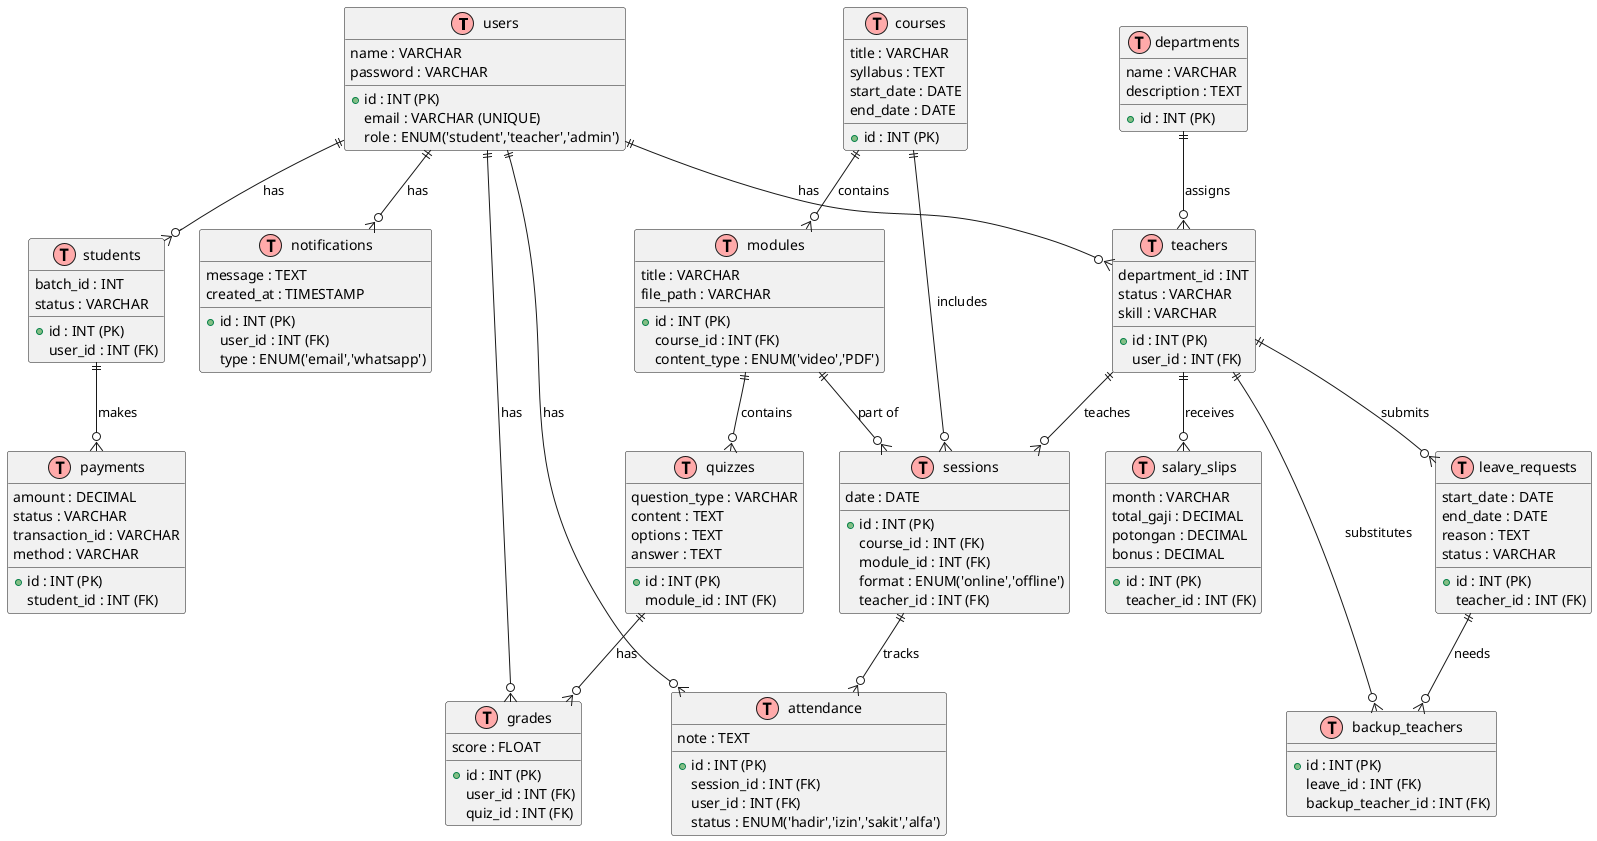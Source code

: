 @startuml
!define table(x) class x << (T,#FFAAAA) >>

' Users
table(users) {
  +id : INT (PK)
  name : VARCHAR
  email : VARCHAR (UNIQUE)
  password : VARCHAR
  role : ENUM('student','teacher','admin')
}

' Students
table(students) {
  +id : INT (PK)
  user_id : INT (FK)
  batch_id : INT
  status : VARCHAR
}

' Teachers
table(teachers) {
  +id : INT (PK)
  user_id : INT (FK)
  department_id : INT
  status : VARCHAR
  skill : VARCHAR
}

' Departments
table(departments) {
  +id : INT (PK)
  name : VARCHAR
  description : TEXT
}

' Courses
table(courses) {
  +id : INT (PK)
  title : VARCHAR
  syllabus : TEXT
  start_date : DATE
  end_date : DATE
}

' Modules
table(modules) {
  +id : INT (PK)
  course_id : INT (FK)
  title : VARCHAR
  content_type : ENUM('video','PDF')
  file_path : VARCHAR
}

' Sessions
table(sessions) {
  +id : INT (PK)
  course_id : INT (FK)
  module_id : INT (FK)
  date : DATE
  format : ENUM('online','offline')
  teacher_id : INT (FK)
}

' Attendance
table(attendance) {
  +id : INT (PK)
  session_id : INT (FK)
  user_id : INT (FK)
  status : ENUM('hadir','izin','sakit','alfa')
  note : TEXT
}

' Quizzes
table(quizzes) {
  +id : INT (PK)
  module_id : INT (FK)
  question_type : VARCHAR
  content : TEXT
  options : TEXT
  answer : TEXT
}

' Grades
table(grades) {
  +id : INT (PK)
  user_id : INT (FK)
  quiz_id : INT (FK)
  score : FLOAT
}

' Leave Requests
table(leave_requests) {
  +id : INT (PK)
  teacher_id : INT (FK)
  start_date : DATE
  end_date : DATE
  reason : TEXT
  status : VARCHAR
}

' Backup Teachers
table(backup_teachers) {
  +id : INT (PK)
  leave_id : INT (FK)
  backup_teacher_id : INT (FK)
}

' Salary Slips
table(salary_slips) {
  +id : INT (PK)
  teacher_id : INT (FK)
  month : VARCHAR
  total_gaji : DECIMAL
  potongan : DECIMAL
  bonus : DECIMAL
}

' Payments
table(payments) {
  +id : INT (PK)
  student_id : INT (FK)
  amount : DECIMAL
  status : VARCHAR
  transaction_id : VARCHAR
  method : VARCHAR
}

' Notifications
table(notifications) {
  +id : INT (PK)
  user_id : INT (FK)
  type : ENUM('email','whatsapp')
  message : TEXT
  created_at : TIMESTAMP
}

' Relationships
users ||--o{ students : has
users ||--o{ teachers : has
users ||--o{ attendance : has
users ||--o{ grades : has
users ||--o{ notifications : has

teachers ||--o{ sessions : teaches
teachers ||--o{ leave_requests : submits
teachers ||--o{ salary_slips : receives
teachers ||--o{ backup_teachers : substitutes

departments ||--o{ teachers : assigns

courses ||--o{ modules : contains
courses ||--o{ sessions : includes

modules ||--o{ quizzes : contains
modules ||--o{ sessions : part of

sessions ||--o{ attendance : tracks

students ||--o{ payments : makes

leave_requests ||--o{ backup_teachers : needs

quizzes ||--o{ grades : has
@enduml
